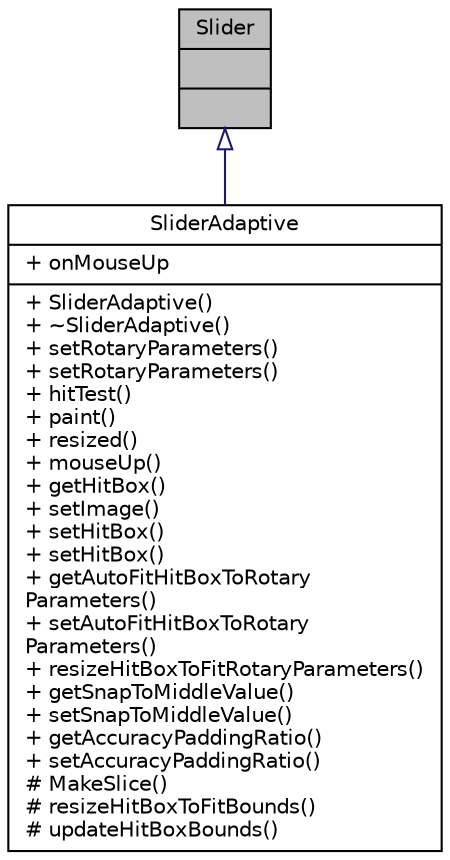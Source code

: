 digraph "Slider"
{
 // LATEX_PDF_SIZE
  bgcolor="transparent";
  edge [fontname="Helvetica",fontsize="10",labelfontname="Helvetica",labelfontsize="10"];
  node [fontname="Helvetica",fontsize="10",shape=record];
  Node1 [label="{Slider\n||}",height=0.2,width=0.4,color="black", fillcolor="grey75", style="filled", fontcolor="black",tooltip=" "];
  Node1 -> Node2 [dir="back",color="midnightblue",fontsize="10",style="solid",arrowtail="onormal"];
  Node2 [label="{SliderAdaptive\n|+ onMouseUp\l|+ SliderAdaptive()\l+ ~SliderAdaptive()\l+ setRotaryParameters()\l+ setRotaryParameters()\l+ hitTest()\l+ paint()\l+ resized()\l+ mouseUp()\l+ getHitBox()\l+ setImage()\l+ setHitBox()\l+ setHitBox()\l+ getAutoFitHitBoxToRotary\lParameters()\l+ setAutoFitHitBoxToRotary\lParameters()\l+ resizeHitBoxToFitRotaryParameters()\l+ getSnapToMiddleValue()\l+ setSnapToMiddleValue()\l+ getAccuracyPaddingRatio()\l+ setAccuracyPaddingRatio()\l# MakeSlice()\l# resizeHitBoxToFitBounds()\l# updateHitBoxBounds()\l}",height=0.2,width=0.4,color="black",URL="$classSliderAdaptive.html",tooltip=" "];
}
